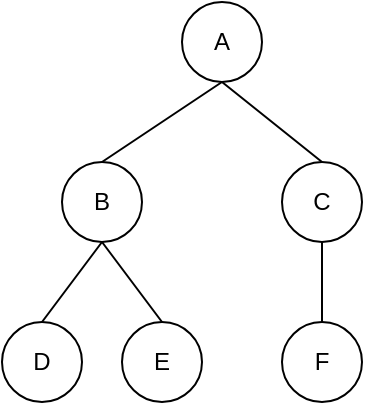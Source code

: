 <mxfile>
    <diagram id="jo8jkVlGfvbm2125seTH" name="Page-1">
        <mxGraphModel dx="1008" dy="441" grid="1" gridSize="10" guides="1" tooltips="1" connect="1" arrows="1" fold="1" page="1" pageScale="1" pageWidth="850" pageHeight="1100" math="0" shadow="0">
            <root>
                <mxCell id="0"/>
                <mxCell id="1" parent="0"/>
                <mxCell id="5" style="edgeStyle=none;html=1;exitX=0.5;exitY=1;exitDx=0;exitDy=0;entryX=0.5;entryY=0;entryDx=0;entryDy=0;endArrow=none;endFill=0;fillColor=#2A2A2A;" parent="1" source="2" target="3" edge="1">
                    <mxGeometry relative="1" as="geometry"/>
                </mxCell>
                <mxCell id="8" style="edgeStyle=none;html=1;exitX=0.5;exitY=1;exitDx=0;exitDy=0;entryX=0.5;entryY=0;entryDx=0;entryDy=0;endArrow=none;endFill=0;fillColor=#2A2A2A;" parent="1" source="2" target="7" edge="1">
                    <mxGeometry relative="1" as="geometry"/>
                </mxCell>
                <mxCell id="2" value="A" style="ellipse;whiteSpace=wrap;html=1;aspect=fixed;" parent="1" vertex="1">
                    <mxGeometry x="160" y="40" width="40" height="40" as="geometry"/>
                </mxCell>
                <mxCell id="10" style="edgeStyle=none;html=1;exitX=0.5;exitY=1;exitDx=0;exitDy=0;entryX=0.5;entryY=0;entryDx=0;entryDy=0;endArrow=none;endFill=0;fillColor=#2A2A2A;" parent="1" source="3" target="9" edge="1">
                    <mxGeometry relative="1" as="geometry"/>
                </mxCell>
                <mxCell id="12" style="edgeStyle=none;html=1;exitX=0.5;exitY=1;exitDx=0;exitDy=0;entryX=0.5;entryY=0;entryDx=0;entryDy=0;endArrow=none;endFill=0;fillColor=#2A2A2A;" parent="1" source="3" target="11" edge="1">
                    <mxGeometry relative="1" as="geometry"/>
                </mxCell>
                <mxCell id="3" value="B" style="ellipse;whiteSpace=wrap;html=1;aspect=fixed;" parent="1" vertex="1">
                    <mxGeometry x="100" y="120" width="40" height="40" as="geometry"/>
                </mxCell>
                <mxCell id="14" style="edgeStyle=none;html=1;exitX=0.5;exitY=1;exitDx=0;exitDy=0;entryX=0.5;entryY=0;entryDx=0;entryDy=0;endArrow=none;endFill=0;fillColor=#2A2A2A;" parent="1" source="7" target="13" edge="1">
                    <mxGeometry relative="1" as="geometry"/>
                </mxCell>
                <mxCell id="7" value="C" style="ellipse;whiteSpace=wrap;html=1;aspect=fixed;" parent="1" vertex="1">
                    <mxGeometry x="210" y="120" width="40" height="40" as="geometry"/>
                </mxCell>
                <mxCell id="9" value="E" style="ellipse;whiteSpace=wrap;html=1;aspect=fixed;" parent="1" vertex="1">
                    <mxGeometry x="130" y="200" width="40" height="40" as="geometry"/>
                </mxCell>
                <mxCell id="11" value="D" style="ellipse;whiteSpace=wrap;html=1;aspect=fixed;" parent="1" vertex="1">
                    <mxGeometry x="70" y="200" width="40" height="40" as="geometry"/>
                </mxCell>
                <mxCell id="13" value="F" style="ellipse;whiteSpace=wrap;html=1;aspect=fixed;" parent="1" vertex="1">
                    <mxGeometry x="210" y="200" width="40" height="40" as="geometry"/>
                </mxCell>
            </root>
        </mxGraphModel>
    </diagram>
    <diagram id="EJ8Xw0EXTeu8vVGwwR8V" name="b-model">
        <mxGraphModel dx="1008" dy="441" grid="1" gridSize="10" guides="1" tooltips="1" connect="1" arrows="1" fold="1" page="1" pageScale="1" pageWidth="850" pageHeight="1100" math="0" shadow="0">
            <root>
                <mxCell id="ouyzKBNa8mWEohufXi4c-0"/>
                <mxCell id="ouyzKBNa8mWEohufXi4c-1" parent="ouyzKBNa8mWEohufXi4c-0"/>
                <mxCell id="ouyzKBNa8mWEohufXi4c-2" style="edgeStyle=none;html=1;exitX=0.5;exitY=1;exitDx=0;exitDy=0;entryX=0.5;entryY=0;entryDx=0;entryDy=0;endArrow=none;endFill=0;" parent="ouyzKBNa8mWEohufXi4c-1" source="ouyzKBNa8mWEohufXi4c-5" target="ouyzKBNa8mWEohufXi4c-8" edge="1">
                    <mxGeometry relative="1" as="geometry"/>
                </mxCell>
                <mxCell id="ouyzKBNa8mWEohufXi4c-3" style="edgeStyle=none;html=1;exitX=0.5;exitY=1;exitDx=0;exitDy=0;entryX=0.5;entryY=0;entryDx=0;entryDy=0;endArrow=none;endFill=0;" parent="ouyzKBNa8mWEohufXi4c-1" source="ouyzKBNa8mWEohufXi4c-5" target="ouyzKBNa8mWEohufXi4c-9" edge="1">
                    <mxGeometry relative="1" as="geometry"/>
                </mxCell>
                <mxCell id="ouyzKBNa8mWEohufXi4c-5" value="A" style="ellipse;whiteSpace=wrap;html=1;aspect=fixed;" parent="ouyzKBNa8mWEohufXi4c-1" vertex="1">
                    <mxGeometry x="160" y="40" width="40" height="40" as="geometry"/>
                </mxCell>
                <mxCell id="ouyzKBNa8mWEohufXi4c-6" style="edgeStyle=none;html=1;exitX=0.5;exitY=1;exitDx=0;exitDy=0;entryX=0.5;entryY=0;entryDx=0;entryDy=0;endArrow=none;endFill=0;" parent="ouyzKBNa8mWEohufXi4c-1" source="ouyzKBNa8mWEohufXi4c-8" target="ouyzKBNa8mWEohufXi4c-12" edge="1">
                    <mxGeometry relative="1" as="geometry"/>
                </mxCell>
                <mxCell id="ouyzKBNa8mWEohufXi4c-7" style="edgeStyle=none;html=1;exitX=0.5;exitY=1;exitDx=0;exitDy=0;entryX=0.5;entryY=0;entryDx=0;entryDy=0;endArrow=none;endFill=0;" parent="ouyzKBNa8mWEohufXi4c-1" source="ouyzKBNa8mWEohufXi4c-8" target="ouyzKBNa8mWEohufXi4c-13" edge="1">
                    <mxGeometry relative="1" as="geometry"/>
                </mxCell>
                <mxCell id="ouyzKBNa8mWEohufXi4c-8" value="B" style="ellipse;whiteSpace=wrap;html=1;aspect=fixed;" parent="ouyzKBNa8mWEohufXi4c-1" vertex="1">
                    <mxGeometry x="120" y="120" width="40" height="40" as="geometry"/>
                </mxCell>
                <mxCell id="TAftBzIBpC6qEZ9chatx-1" style="edgeStyle=none;html=1;exitX=0.5;exitY=1;exitDx=0;exitDy=0;entryX=0.5;entryY=0;entryDx=0;entryDy=0;endArrow=none;endFill=0;fillColor=#2A2A2A;" parent="ouyzKBNa8mWEohufXi4c-1" source="ouyzKBNa8mWEohufXi4c-9" target="TAftBzIBpC6qEZ9chatx-0" edge="1">
                    <mxGeometry relative="1" as="geometry"/>
                </mxCell>
                <mxCell id="ouyzKBNa8mWEohufXi4c-9" value="C" style="ellipse;whiteSpace=wrap;html=1;aspect=fixed;" parent="ouyzKBNa8mWEohufXi4c-1" vertex="1">
                    <mxGeometry x="200" y="120" width="40" height="40" as="geometry"/>
                </mxCell>
                <mxCell id="ouyzKBNa8mWEohufXi4c-12" value="E" style="ellipse;whiteSpace=wrap;html=1;aspect=fixed;" parent="ouyzKBNa8mWEohufXi4c-1" vertex="1">
                    <mxGeometry x="120" y="200" width="40" height="40" as="geometry"/>
                </mxCell>
                <mxCell id="ouyzKBNa8mWEohufXi4c-13" value="D" style="ellipse;whiteSpace=wrap;html=1;aspect=fixed;" parent="ouyzKBNa8mWEohufXi4c-1" vertex="1">
                    <mxGeometry x="60" y="200" width="40" height="40" as="geometry"/>
                </mxCell>
                <mxCell id="TAftBzIBpC6qEZ9chatx-0" value="F" style="ellipse;whiteSpace=wrap;html=1;aspect=fixed;" parent="ouyzKBNa8mWEohufXi4c-1" vertex="1">
                    <mxGeometry x="200" y="200" width="40" height="40" as="geometry"/>
                </mxCell>
            </root>
        </mxGraphModel>
    </diagram>
</mxfile>